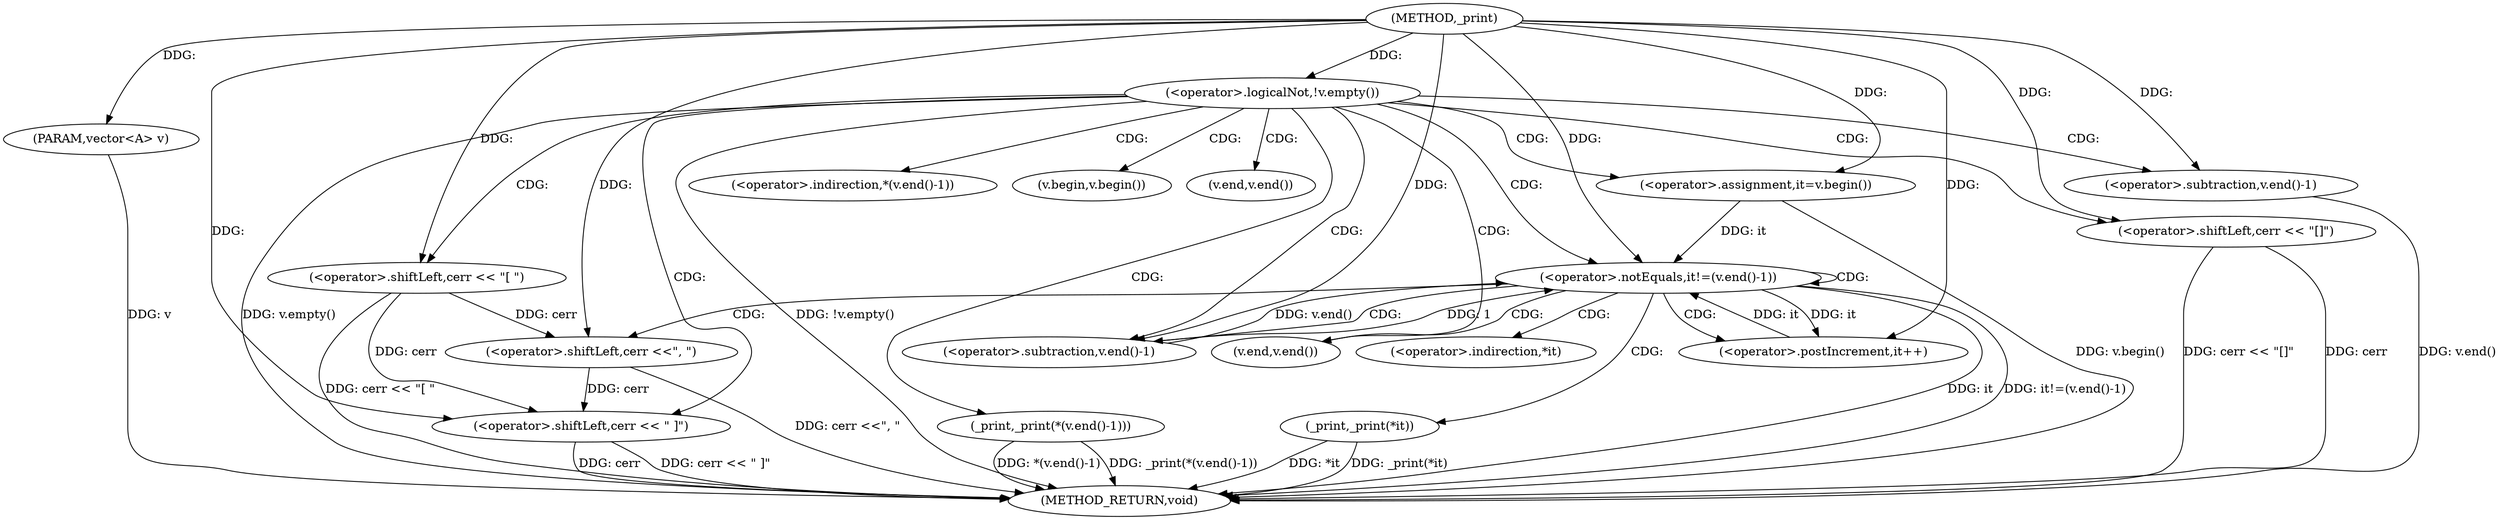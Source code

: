 digraph "_print" {  
"1000271" [label = "(METHOD,_print)" ]
"1000313" [label = "(METHOD_RETURN,void)" ]
"1000272" [label = "(PARAM,vector<A> v)" ]
"1000275" [label = "(<operator>.logicalNot,!v.empty())" ]
"1000278" [label = "(<operator>.shiftLeft,cerr << \"[ \")" ]
"1000300" [label = "(_print,_print(*(v.end()-1)))" ]
"1000305" [label = "(<operator>.shiftLeft,cerr << \" ]\")" ]
"1000283" [label = "(<operator>.assignment,it=v.begin())" ]
"1000286" [label = "(<operator>.notEquals,it!=(v.end()-1))" ]
"1000291" [label = "(<operator>.postIncrement,it++)" ]
"1000310" [label = "(<operator>.shiftLeft,cerr << \"[]\")" ]
"1000294" [label = "(_print,_print(*it))" ]
"1000297" [label = "(<operator>.shiftLeft,cerr <<\", \")" ]
"1000288" [label = "(<operator>.subtraction,v.end()-1)" ]
"1000302" [label = "(<operator>.subtraction,v.end()-1)" ]
"1000301" [label = "(<operator>.indirection,*(v.end()-1))" ]
"1000285" [label = "(v.begin,v.begin())" ]
"1000289" [label = "(v.end,v.end())" ]
"1000295" [label = "(<operator>.indirection,*it)" ]
"1000303" [label = "(v.end,v.end())" ]
  "1000272" -> "1000313"  [ label = "DDG: v"] 
  "1000275" -> "1000313"  [ label = "DDG: v.empty()"] 
  "1000275" -> "1000313"  [ label = "DDG: !v.empty()"] 
  "1000310" -> "1000313"  [ label = "DDG: cerr"] 
  "1000310" -> "1000313"  [ label = "DDG: cerr << \"[]\""] 
  "1000278" -> "1000313"  [ label = "DDG: cerr << \"[ \""] 
  "1000283" -> "1000313"  [ label = "DDG: v.begin()"] 
  "1000286" -> "1000313"  [ label = "DDG: it"] 
  "1000286" -> "1000313"  [ label = "DDG: it!=(v.end()-1)"] 
  "1000302" -> "1000313"  [ label = "DDG: v.end()"] 
  "1000300" -> "1000313"  [ label = "DDG: *(v.end()-1)"] 
  "1000300" -> "1000313"  [ label = "DDG: _print(*(v.end()-1))"] 
  "1000305" -> "1000313"  [ label = "DDG: cerr"] 
  "1000305" -> "1000313"  [ label = "DDG: cerr << \" ]\""] 
  "1000294" -> "1000313"  [ label = "DDG: *it"] 
  "1000294" -> "1000313"  [ label = "DDG: _print(*it)"] 
  "1000297" -> "1000313"  [ label = "DDG: cerr <<\", \""] 
  "1000271" -> "1000272"  [ label = "DDG: "] 
  "1000271" -> "1000275"  [ label = "DDG: "] 
  "1000271" -> "1000278"  [ label = "DDG: "] 
  "1000271" -> "1000283"  [ label = "DDG: "] 
  "1000278" -> "1000305"  [ label = "DDG: cerr"] 
  "1000297" -> "1000305"  [ label = "DDG: cerr"] 
  "1000271" -> "1000305"  [ label = "DDG: "] 
  "1000283" -> "1000286"  [ label = "DDG: it"] 
  "1000291" -> "1000286"  [ label = "DDG: it"] 
  "1000271" -> "1000286"  [ label = "DDG: "] 
  "1000288" -> "1000286"  [ label = "DDG: 1"] 
  "1000288" -> "1000286"  [ label = "DDG: v.end()"] 
  "1000286" -> "1000291"  [ label = "DDG: it"] 
  "1000271" -> "1000291"  [ label = "DDG: "] 
  "1000271" -> "1000310"  [ label = "DDG: "] 
  "1000271" -> "1000288"  [ label = "DDG: "] 
  "1000278" -> "1000297"  [ label = "DDG: cerr"] 
  "1000271" -> "1000297"  [ label = "DDG: "] 
  "1000271" -> "1000302"  [ label = "DDG: "] 
  "1000275" -> "1000283"  [ label = "CDG: "] 
  "1000275" -> "1000305"  [ label = "CDG: "] 
  "1000275" -> "1000303"  [ label = "CDG: "] 
  "1000275" -> "1000286"  [ label = "CDG: "] 
  "1000275" -> "1000285"  [ label = "CDG: "] 
  "1000275" -> "1000289"  [ label = "CDG: "] 
  "1000275" -> "1000300"  [ label = "CDG: "] 
  "1000275" -> "1000278"  [ label = "CDG: "] 
  "1000275" -> "1000301"  [ label = "CDG: "] 
  "1000275" -> "1000310"  [ label = "CDG: "] 
  "1000275" -> "1000302"  [ label = "CDG: "] 
  "1000275" -> "1000288"  [ label = "CDG: "] 
  "1000286" -> "1000294"  [ label = "CDG: "] 
  "1000286" -> "1000286"  [ label = "CDG: "] 
  "1000286" -> "1000289"  [ label = "CDG: "] 
  "1000286" -> "1000297"  [ label = "CDG: "] 
  "1000286" -> "1000295"  [ label = "CDG: "] 
  "1000286" -> "1000288"  [ label = "CDG: "] 
  "1000286" -> "1000291"  [ label = "CDG: "] 
}
